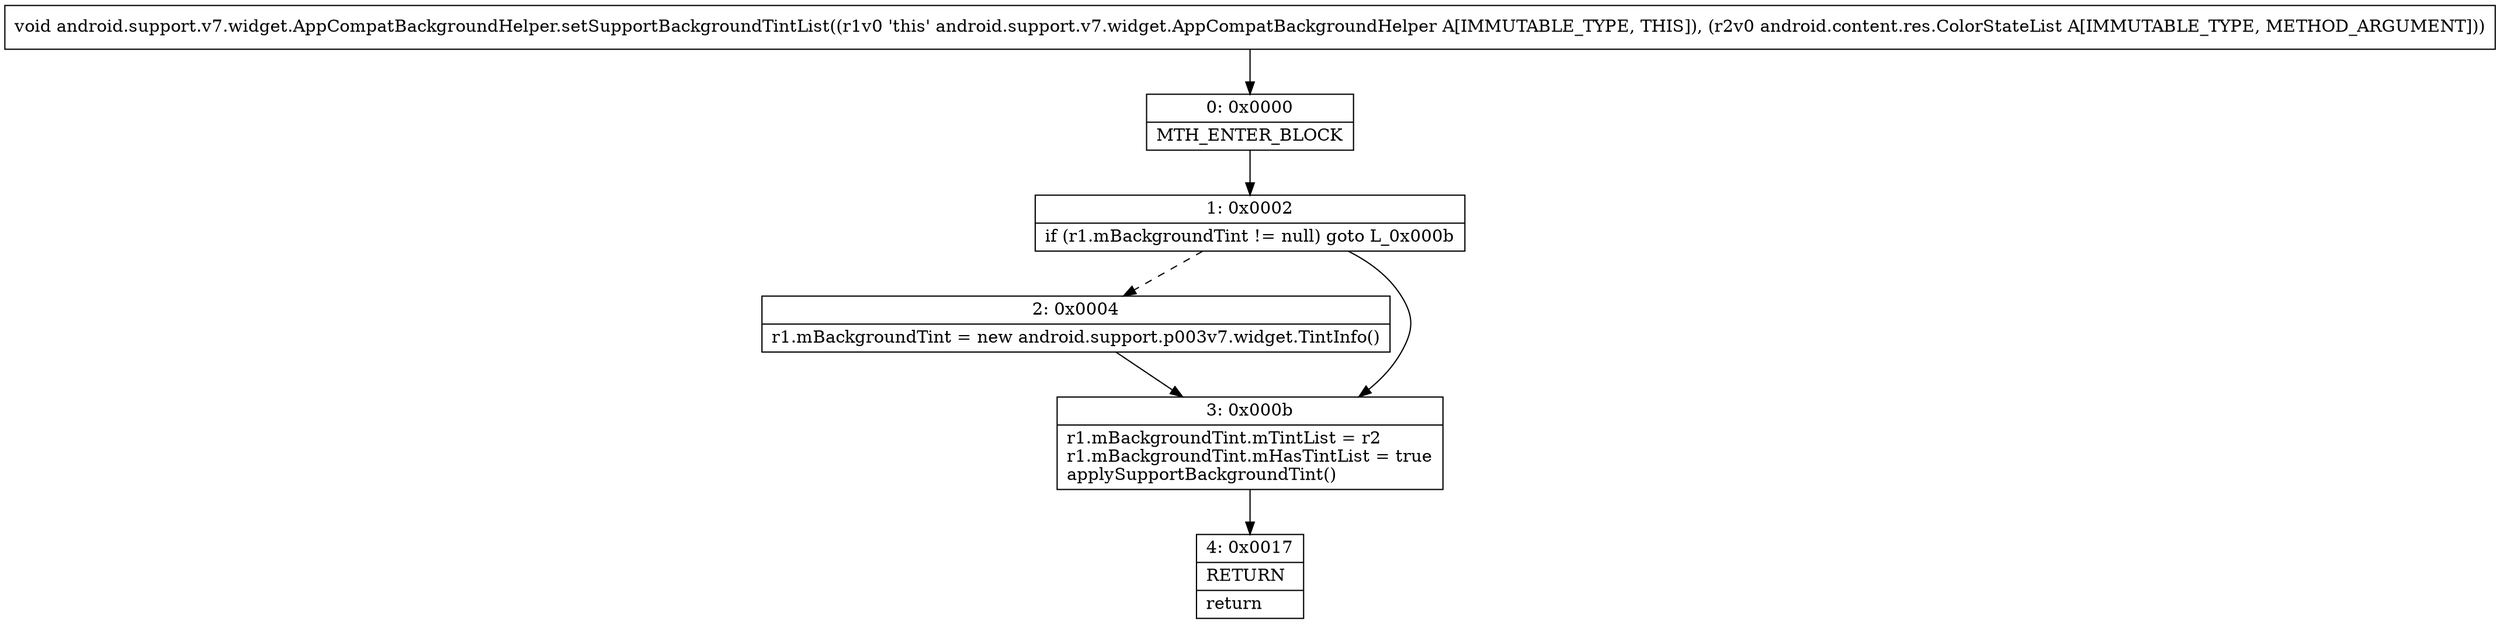 digraph "CFG forandroid.support.v7.widget.AppCompatBackgroundHelper.setSupportBackgroundTintList(Landroid\/content\/res\/ColorStateList;)V" {
Node_0 [shape=record,label="{0\:\ 0x0000|MTH_ENTER_BLOCK\l}"];
Node_1 [shape=record,label="{1\:\ 0x0002|if (r1.mBackgroundTint != null) goto L_0x000b\l}"];
Node_2 [shape=record,label="{2\:\ 0x0004|r1.mBackgroundTint = new android.support.p003v7.widget.TintInfo()\l}"];
Node_3 [shape=record,label="{3\:\ 0x000b|r1.mBackgroundTint.mTintList = r2\lr1.mBackgroundTint.mHasTintList = true\lapplySupportBackgroundTint()\l}"];
Node_4 [shape=record,label="{4\:\ 0x0017|RETURN\l|return\l}"];
MethodNode[shape=record,label="{void android.support.v7.widget.AppCompatBackgroundHelper.setSupportBackgroundTintList((r1v0 'this' android.support.v7.widget.AppCompatBackgroundHelper A[IMMUTABLE_TYPE, THIS]), (r2v0 android.content.res.ColorStateList A[IMMUTABLE_TYPE, METHOD_ARGUMENT])) }"];
MethodNode -> Node_0;
Node_0 -> Node_1;
Node_1 -> Node_2[style=dashed];
Node_1 -> Node_3;
Node_2 -> Node_3;
Node_3 -> Node_4;
}

